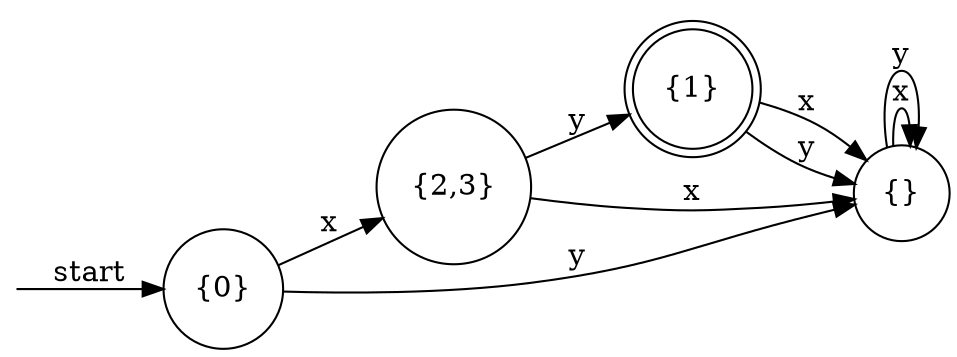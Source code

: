 digraph dfa {
    rankdir = LR;
    node [shape = circle];
    __start [style = invis, shape = point];
    __start -> "{0}" [ label = "start" ];
    node [shape = doublecircle]; "{1}"
    node [shape = circle];
    "{0}" -> "{2,3}" [ label = "x" ];
    "{0}" -> "{}" [ label = "y" ];
    "{2,3}" -> "{}" [ label = "x" ];
    "{2,3}" -> "{1}" [ label = "y" ];
    "{1}" -> "{}" [ label = "x" ];
    "{1}" -> "{}" [ label = "y" ];
    "{}" -> "{}" [ label = "x" ];
    "{}" -> "{}" [ label = "y" ];
}
